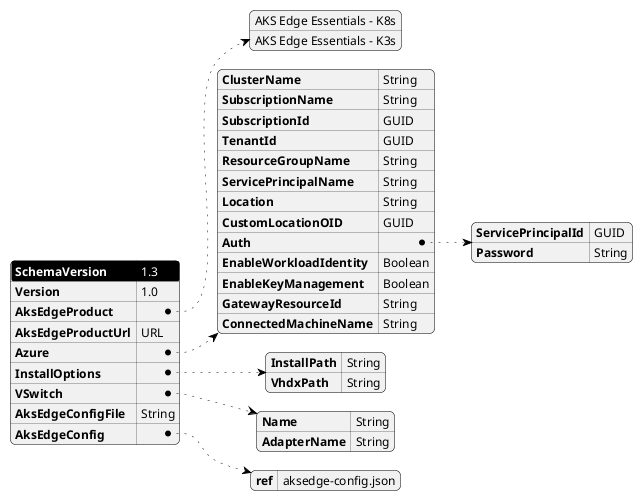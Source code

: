 @startjson AksEdgeDeploy
<style>
jsonDiagram {
    node {
        FontSize 12
        RoundCorner 10
        LineThickness 0.5
        separator {
            LineThickness 0.25
        }
    }
    arrow {
        LineThickness 0.5
        LineStyle 2,6
    }
    highlight {
        BackgroundColor black
        FontColor White
    }
}
</style>
#highlight "SchemaVersion"
{
    "SchemaVersion":"1.3",
    "Version":"1.0",
    "AksEdgeProduct" : [
                "AKS Edge Essentials - K8s",
                "AKS Edge Essentials - K3s"
            ],
    "AksEdgeProductUrl" : "URL",
    "Azure":{
        "ClusterName":"String",
        "SubscriptionName":"String",
        "SubscriptionId": "GUID",
        "TenantId":"GUID",
        "ResourceGroupName": "String",
        "ServicePrincipalName" : "String",
        "Location" : "String",
        "CustomLocationOID":"GUID",
        "Auth": {
            "ServicePrincipalId" : "GUID",
            "Password" : "String"
        },
        "EnableWorkloadIdentity" : "Boolean",
        "EnableKeyManagement" : "Boolean",
        "GatewayResourceId": "String",
        "ConnectedMachineName": "String"
    }
    ,
    "InstallOptions":{
        "InstallPath":"String",
        "VhdxPath":"String"
    }
    ,
    "VSwitch": {
        "Name": "String",
        "AdapterName": "String"
    }
    ,
    "AksEdgeConfigFile":"String",
    "AksEdgeConfig":{
        "ref" :"aksedge-config.json"
    }
}
@endjson